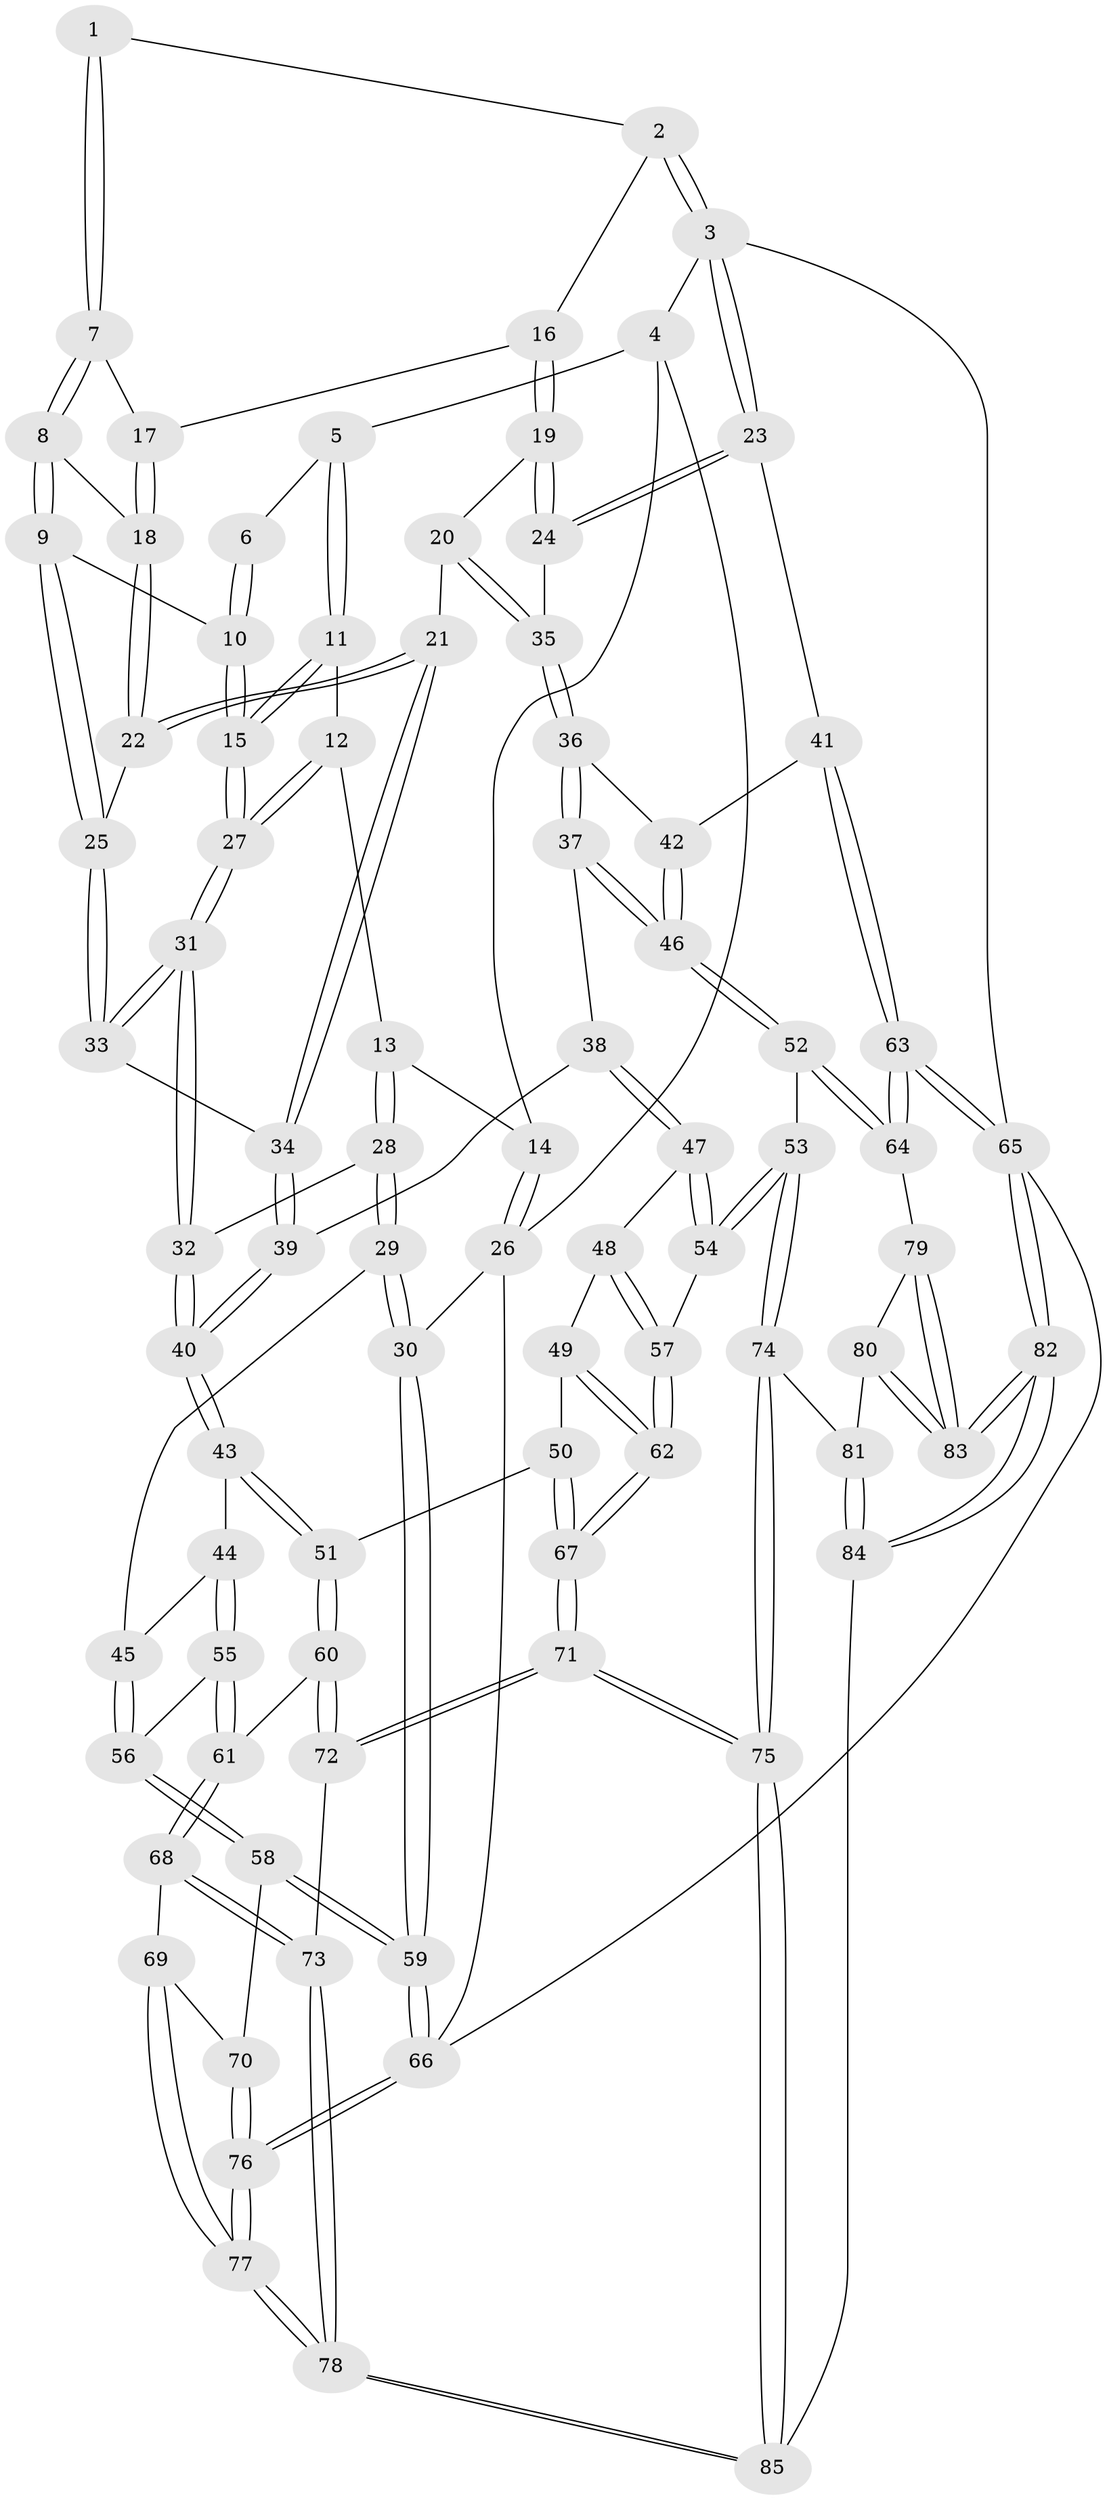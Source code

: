// Generated by graph-tools (version 1.1) at 2025/27/03/09/25 03:27:10]
// undirected, 85 vertices, 209 edges
graph export_dot {
graph [start="1"]
  node [color=gray90,style=filled];
  1 [pos="+0.5262182506738835+0"];
  2 [pos="+0.8262550774570345+0"];
  3 [pos="+1+0"];
  4 [pos="+0.21956930183111592+0"];
  5 [pos="+0.27853431049221866+0"];
  6 [pos="+0.42406670848199857+0"];
  7 [pos="+0.5541208715646538+0.07998932076735171"];
  8 [pos="+0.5282201643842434+0.14254433936560656"];
  9 [pos="+0.4940169235263865+0.17051144044000124"];
  10 [pos="+0.4215747059701147+0.18903170679961395"];
  11 [pos="+0.27561044963217657+0.06715967818365902"];
  12 [pos="+0.18637924458070446+0.17275606523657466"];
  13 [pos="+0.1598713688045009+0.18126606088664687"];
  14 [pos="+0.08014917179974945+0.13542914821706353"];
  15 [pos="+0.3948626357302112+0.2138379510983462"];
  16 [pos="+0.7557429105527099+0.08984712909062677"];
  17 [pos="+0.665323679875902+0.12129895869628941"];
  18 [pos="+0.6200462462472583+0.1844866228350686"];
  19 [pos="+0.7995967267743347+0.23669532307011304"];
  20 [pos="+0.723727887827907+0.31522368878620394"];
  21 [pos="+0.6915985506222936+0.3195513513215382"];
  22 [pos="+0.6406926392548631+0.29999617060696043"];
  23 [pos="+1+0.2692922576240577"];
  24 [pos="+1+0.2707853618038908"];
  25 [pos="+0.6170138784550286+0.30137217318187814"];
  26 [pos="+0+0.21772160117106182"];
  27 [pos="+0.37892257215286423+0.25619144483241835"];
  28 [pos="+0.16761277308407094+0.38629791966866095"];
  29 [pos="+0+0.47641582445191977"];
  30 [pos="+0+0.4757983598386588"];
  31 [pos="+0.37631132827712577+0.3883397591091148"];
  32 [pos="+0.3603123664450579+0.4093554349362799"];
  33 [pos="+0.42601633495355806+0.3821090148320472"];
  34 [pos="+0.6283993438667609+0.4714072924334648"];
  35 [pos="+0.7954970323541313+0.4342525730954055"];
  36 [pos="+0.8017201444920394+0.481342539993245"];
  37 [pos="+0.6969024441373848+0.5634953939274244"];
  38 [pos="+0.6655077785862694+0.5646539274353237"];
  39 [pos="+0.6354332588344418+0.5080690828605029"];
  40 [pos="+0.37687467565476684+0.5162623905940374"];
  41 [pos="+1+0.4961096213427171"];
  42 [pos="+0.9136785818153385+0.543102837192644"];
  43 [pos="+0.3771775292202873+0.5738827282497584"];
  44 [pos="+0.27420683824301356+0.6124290086448954"];
  45 [pos="+0+0.5115566647134949"];
  46 [pos="+0.8246597588437072+0.6912514657344031"];
  47 [pos="+0.6249522488799076+0.6135911760329663"];
  48 [pos="+0.5816688983079931+0.6296876305402224"];
  49 [pos="+0.5072244178836994+0.6434683370435"];
  50 [pos="+0.4581173781342402+0.6425879136773441"];
  51 [pos="+0.4166453774013465+0.6365126563438512"];
  52 [pos="+0.8291660080946271+0.7602390537597846"];
  53 [pos="+0.7750977371192752+0.7813691121569187"];
  54 [pos="+0.7044063771184387+0.7685694747188038"];
  55 [pos="+0.1861106412312769+0.7057207637162555"];
  56 [pos="+0.1658879668114035+0.706853959698079"];
  57 [pos="+0.6218221875304487+0.8028043535176188"];
  58 [pos="+0.09071138856391042+0.793806396935937"];
  59 [pos="+0+0.6593985355515412"];
  60 [pos="+0.39482606772518647+0.7345894527439096"];
  61 [pos="+0.260544170226522+0.7948632451999594"];
  62 [pos="+0.6116355015448345+0.8097149887043742"];
  63 [pos="+1+0.8815693490114991"];
  64 [pos="+0.8753643284743808+0.7839930195005975"];
  65 [pos="+1+1"];
  66 [pos="+0+1"];
  67 [pos="+0.5838089191865289+0.8425144456329494"];
  68 [pos="+0.25414554210423307+0.8121161170935908"];
  69 [pos="+0.2141173155960532+0.8424178719234531"];
  70 [pos="+0.0924312225076044+0.799203683672227"];
  71 [pos="+0.5427886758409692+0.9144144861650644"];
  72 [pos="+0.4294061238583512+0.8282550254572265"];
  73 [pos="+0.32560703431814486+0.9151338127773724"];
  74 [pos="+0.7390980428762236+0.8926386652947957"];
  75 [pos="+0.5678468037883262+1"];
  76 [pos="+0.005618074525442255+1"];
  77 [pos="+0.09928737887438803+1"];
  78 [pos="+0.2315153174797119+1"];
  79 [pos="+0.8451511667617178+0.8763354955877013"];
  80 [pos="+0.7864852431328065+0.9367558055537868"];
  81 [pos="+0.7832803686184272+0.9360995769010877"];
  82 [pos="+1+1"];
  83 [pos="+0.8354427139004161+0.9612592611284838"];
  84 [pos="+0.6591530196030749+1"];
  85 [pos="+0.5538695527732811+1"];
  1 -- 2;
  1 -- 7;
  1 -- 7;
  2 -- 3;
  2 -- 3;
  2 -- 16;
  3 -- 4;
  3 -- 23;
  3 -- 23;
  3 -- 65;
  4 -- 5;
  4 -- 14;
  4 -- 26;
  5 -- 6;
  5 -- 11;
  5 -- 11;
  6 -- 10;
  6 -- 10;
  7 -- 8;
  7 -- 8;
  7 -- 17;
  8 -- 9;
  8 -- 9;
  8 -- 18;
  9 -- 10;
  9 -- 25;
  9 -- 25;
  10 -- 15;
  10 -- 15;
  11 -- 12;
  11 -- 15;
  11 -- 15;
  12 -- 13;
  12 -- 27;
  12 -- 27;
  13 -- 14;
  13 -- 28;
  13 -- 28;
  14 -- 26;
  14 -- 26;
  15 -- 27;
  15 -- 27;
  16 -- 17;
  16 -- 19;
  16 -- 19;
  17 -- 18;
  17 -- 18;
  18 -- 22;
  18 -- 22;
  19 -- 20;
  19 -- 24;
  19 -- 24;
  20 -- 21;
  20 -- 35;
  20 -- 35;
  21 -- 22;
  21 -- 22;
  21 -- 34;
  21 -- 34;
  22 -- 25;
  23 -- 24;
  23 -- 24;
  23 -- 41;
  24 -- 35;
  25 -- 33;
  25 -- 33;
  26 -- 30;
  26 -- 66;
  27 -- 31;
  27 -- 31;
  28 -- 29;
  28 -- 29;
  28 -- 32;
  29 -- 30;
  29 -- 30;
  29 -- 45;
  30 -- 59;
  30 -- 59;
  31 -- 32;
  31 -- 32;
  31 -- 33;
  31 -- 33;
  32 -- 40;
  32 -- 40;
  33 -- 34;
  34 -- 39;
  34 -- 39;
  35 -- 36;
  35 -- 36;
  36 -- 37;
  36 -- 37;
  36 -- 42;
  37 -- 38;
  37 -- 46;
  37 -- 46;
  38 -- 39;
  38 -- 47;
  38 -- 47;
  39 -- 40;
  39 -- 40;
  40 -- 43;
  40 -- 43;
  41 -- 42;
  41 -- 63;
  41 -- 63;
  42 -- 46;
  42 -- 46;
  43 -- 44;
  43 -- 51;
  43 -- 51;
  44 -- 45;
  44 -- 55;
  44 -- 55;
  45 -- 56;
  45 -- 56;
  46 -- 52;
  46 -- 52;
  47 -- 48;
  47 -- 54;
  47 -- 54;
  48 -- 49;
  48 -- 57;
  48 -- 57;
  49 -- 50;
  49 -- 62;
  49 -- 62;
  50 -- 51;
  50 -- 67;
  50 -- 67;
  51 -- 60;
  51 -- 60;
  52 -- 53;
  52 -- 64;
  52 -- 64;
  53 -- 54;
  53 -- 54;
  53 -- 74;
  53 -- 74;
  54 -- 57;
  55 -- 56;
  55 -- 61;
  55 -- 61;
  56 -- 58;
  56 -- 58;
  57 -- 62;
  57 -- 62;
  58 -- 59;
  58 -- 59;
  58 -- 70;
  59 -- 66;
  59 -- 66;
  60 -- 61;
  60 -- 72;
  60 -- 72;
  61 -- 68;
  61 -- 68;
  62 -- 67;
  62 -- 67;
  63 -- 64;
  63 -- 64;
  63 -- 65;
  63 -- 65;
  64 -- 79;
  65 -- 82;
  65 -- 82;
  65 -- 66;
  66 -- 76;
  66 -- 76;
  67 -- 71;
  67 -- 71;
  68 -- 69;
  68 -- 73;
  68 -- 73;
  69 -- 70;
  69 -- 77;
  69 -- 77;
  70 -- 76;
  70 -- 76;
  71 -- 72;
  71 -- 72;
  71 -- 75;
  71 -- 75;
  72 -- 73;
  73 -- 78;
  73 -- 78;
  74 -- 75;
  74 -- 75;
  74 -- 81;
  75 -- 85;
  75 -- 85;
  76 -- 77;
  76 -- 77;
  77 -- 78;
  77 -- 78;
  78 -- 85;
  78 -- 85;
  79 -- 80;
  79 -- 83;
  79 -- 83;
  80 -- 81;
  80 -- 83;
  80 -- 83;
  81 -- 84;
  81 -- 84;
  82 -- 83;
  82 -- 83;
  82 -- 84;
  82 -- 84;
  84 -- 85;
}
